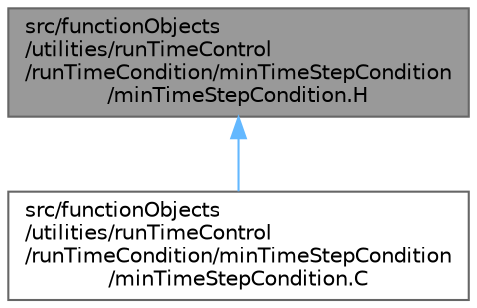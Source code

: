 digraph "src/functionObjects/utilities/runTimeControl/runTimeCondition/minTimeStepCondition/minTimeStepCondition.H"
{
 // LATEX_PDF_SIZE
  bgcolor="transparent";
  edge [fontname=Helvetica,fontsize=10,labelfontname=Helvetica,labelfontsize=10];
  node [fontname=Helvetica,fontsize=10,shape=box,height=0.2,width=0.4];
  Node1 [id="Node000001",label="src/functionObjects\l/utilities/runTimeControl\l/runTimeCondition/minTimeStepCondition\l/minTimeStepCondition.H",height=0.2,width=0.4,color="gray40", fillcolor="grey60", style="filled", fontcolor="black",tooltip=" "];
  Node1 -> Node2 [id="edge1_Node000001_Node000002",dir="back",color="steelblue1",style="solid",tooltip=" "];
  Node2 [id="Node000002",label="src/functionObjects\l/utilities/runTimeControl\l/runTimeCondition/minTimeStepCondition\l/minTimeStepCondition.C",height=0.2,width=0.4,color="grey40", fillcolor="white", style="filled",URL="$minTimeStepCondition_8C.html",tooltip=" "];
}
